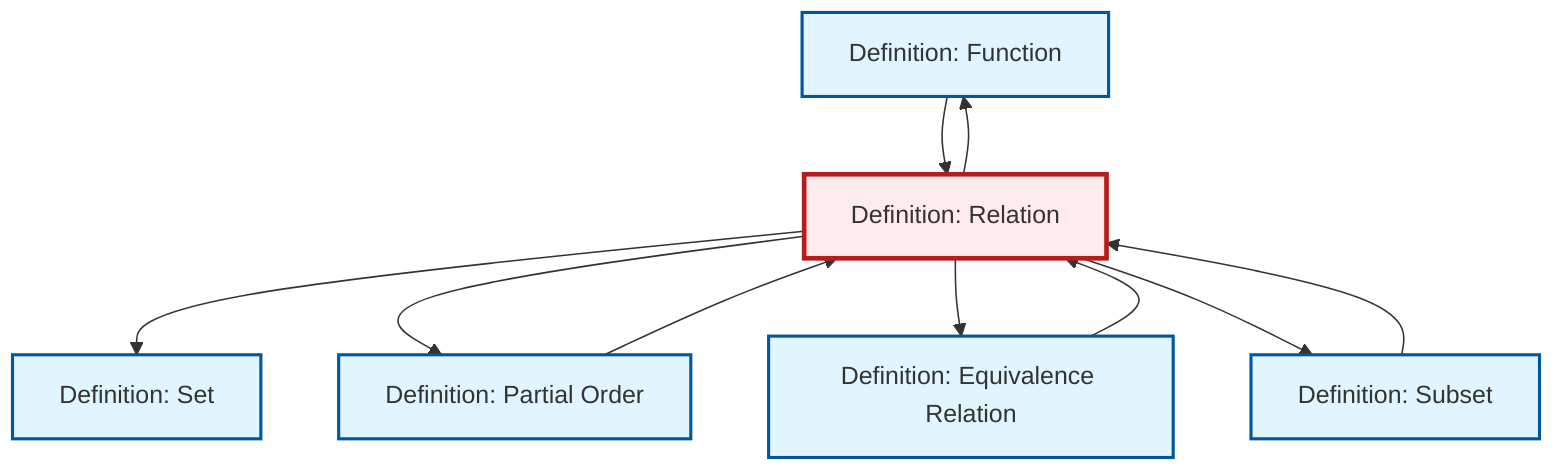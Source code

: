 graph TD
    classDef definition fill:#e1f5fe,stroke:#01579b,stroke-width:2px
    classDef theorem fill:#f3e5f5,stroke:#4a148c,stroke-width:2px
    classDef axiom fill:#fff3e0,stroke:#e65100,stroke-width:2px
    classDef example fill:#e8f5e9,stroke:#1b5e20,stroke-width:2px
    classDef current fill:#ffebee,stroke:#b71c1c,stroke-width:3px
    def-function["Definition: Function"]:::definition
    def-subset["Definition: Subset"]:::definition
    def-equivalence-relation["Definition: Equivalence Relation"]:::definition
    def-partial-order["Definition: Partial Order"]:::definition
    def-relation["Definition: Relation"]:::definition
    def-set["Definition: Set"]:::definition
    def-subset --> def-relation
    def-function --> def-relation
    def-relation --> def-function
    def-equivalence-relation --> def-relation
    def-relation --> def-set
    def-relation --> def-partial-order
    def-partial-order --> def-relation
    def-relation --> def-equivalence-relation
    def-relation --> def-subset
    class def-relation current
